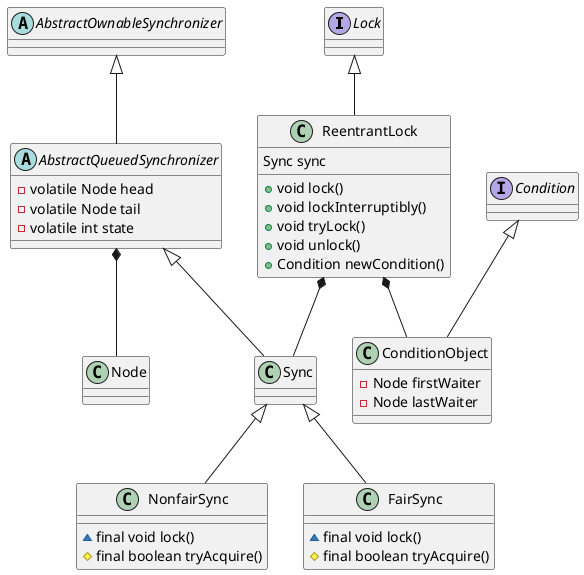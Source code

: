 @startuml


interface Lock

abstract class AbstractQueuedSynchronizer

abstract class AbstractOwnableSynchronizer

AbstractOwnableSynchronizer<|--AbstractQueuedSynchronizer
Lock <|-- ReentrantLock

AbstractQueuedSynchronizer <|--Sync

ReentrantLock *-- Sync
AbstractQueuedSynchronizer *-- Node

Sync <|-- NonfairSync
Sync <|-- FairSync

Condition<|--ConditionObject
ReentrantLock *-- ConditionObject

abstract class AbstractQueuedSynchronizer {
    -volatile Node head
    -volatile Node tail
    -volatile int state

}

class ReentrantLock {
    Sync sync
    +void lock()
    +void lockInterruptibly()
    +void tryLock()
    +void unlock()
    +Condition newCondition()
}

class Sync {
}

class NonfairSync {
    ~final void lock()
    #final boolean tryAcquire()
}

class FairSync {
    ~final void lock()
    #final boolean tryAcquire()
}

class ConditionObject {
    -Node firstWaiter
    -Node lastWaiter
}

interface Condition


@enduml